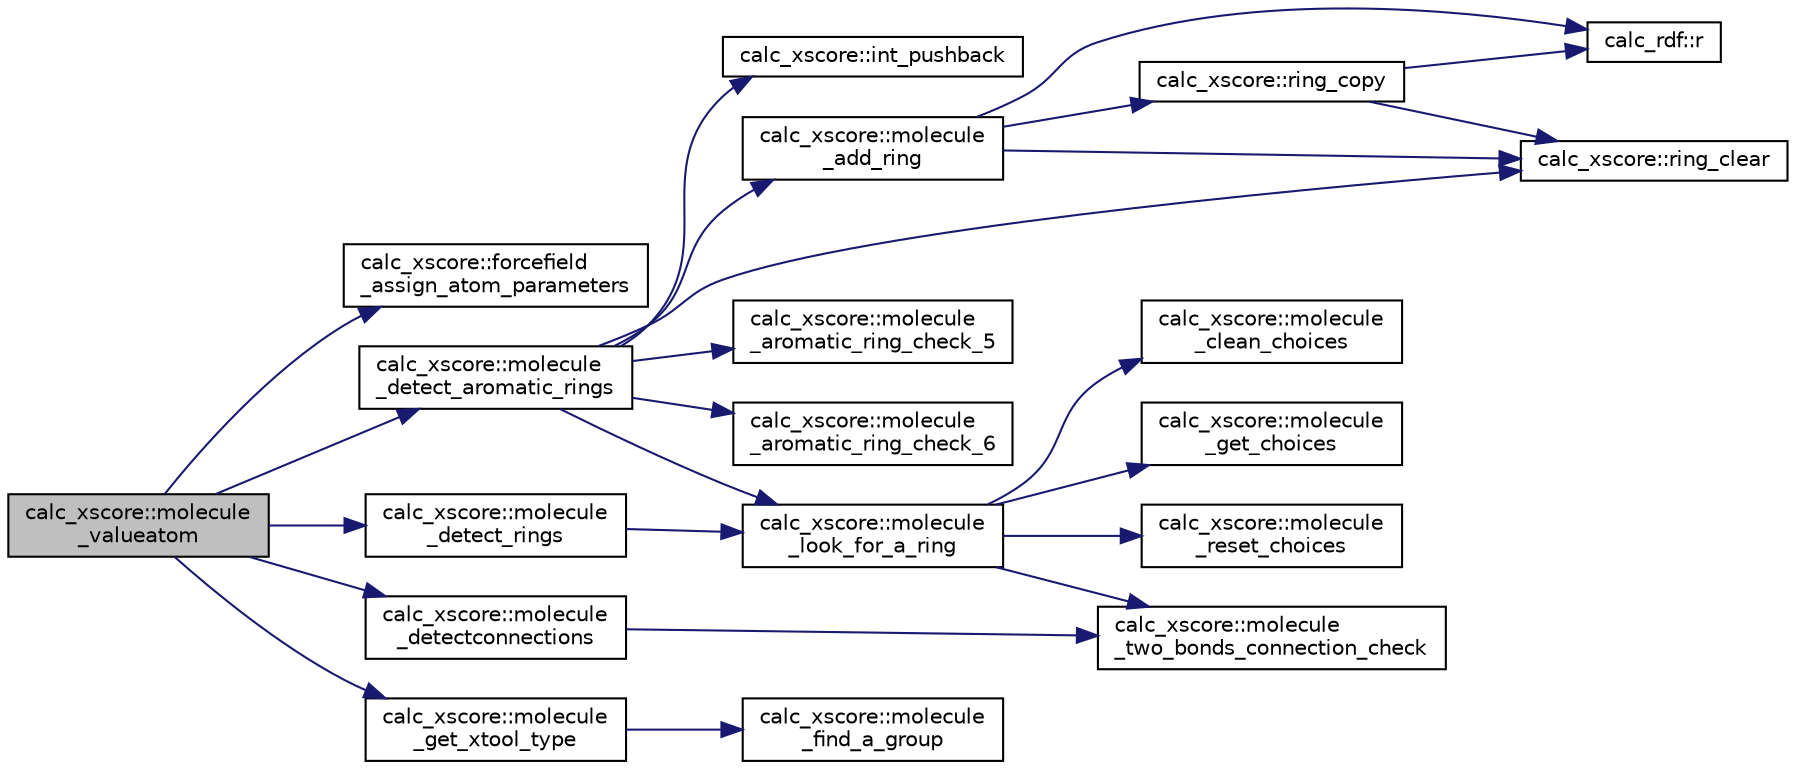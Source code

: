 digraph "calc_xscore::molecule_valueatom"
{
  edge [fontname="Helvetica",fontsize="10",labelfontname="Helvetica",labelfontsize="10"];
  node [fontname="Helvetica",fontsize="10",shape=record];
  rankdir="LR";
  Node1 [label="calc_xscore::molecule\l_valueatom",height=0.2,width=0.4,color="black", fillcolor="grey75", style="filled" fontcolor="black"];
  Node1 -> Node2 [color="midnightblue",fontsize="10",style="solid",fontname="Helvetica"];
  Node2 [label="calc_xscore::forcefield\l_assign_atom_parameters",height=0.2,width=0.4,color="black", fillcolor="white", style="filled",URL="$classcalc__xscore.html#ac9efa5bb92eb7358abac6117b6f99b02"];
  Node1 -> Node3 [color="midnightblue",fontsize="10",style="solid",fontname="Helvetica"];
  Node3 [label="calc_xscore::molecule\l_detect_aromatic_rings",height=0.2,width=0.4,color="black", fillcolor="white", style="filled",URL="$classcalc__xscore.html#acbc037cbe77c71df72b9bdddd5aafc4b"];
  Node3 -> Node4 [color="midnightblue",fontsize="10",style="solid",fontname="Helvetica"];
  Node4 [label="calc_xscore::int_pushback",height=0.2,width=0.4,color="black", fillcolor="white", style="filled",URL="$classcalc__xscore.html#ac40a4891b00c754eadbf3b4412ac3062"];
  Node3 -> Node5 [color="midnightblue",fontsize="10",style="solid",fontname="Helvetica"];
  Node5 [label="calc_xscore::molecule\l_add_ring",height=0.2,width=0.4,color="black", fillcolor="white", style="filled",URL="$classcalc__xscore.html#a11e5eae822e6fb6585759ee36a3afbec"];
  Node5 -> Node6 [color="midnightblue",fontsize="10",style="solid",fontname="Helvetica"];
  Node6 [label="calc_rdf::r",height=0.2,width=0.4,color="black", fillcolor="white", style="filled",URL="$classcalc__rdf.html#a203d29eb42a922de8786e02bef09868a"];
  Node5 -> Node7 [color="midnightblue",fontsize="10",style="solid",fontname="Helvetica"];
  Node7 [label="calc_xscore::ring_clear",height=0.2,width=0.4,color="black", fillcolor="white", style="filled",URL="$classcalc__xscore.html#a24c5a0f8b002da1a0a5efe5c79034484"];
  Node5 -> Node8 [color="midnightblue",fontsize="10",style="solid",fontname="Helvetica"];
  Node8 [label="calc_xscore::ring_copy",height=0.2,width=0.4,color="black", fillcolor="white", style="filled",URL="$classcalc__xscore.html#ac51bc4c8c1999f720168c6300e83a4d6"];
  Node8 -> Node7 [color="midnightblue",fontsize="10",style="solid",fontname="Helvetica"];
  Node8 -> Node6 [color="midnightblue",fontsize="10",style="solid",fontname="Helvetica"];
  Node3 -> Node9 [color="midnightblue",fontsize="10",style="solid",fontname="Helvetica"];
  Node9 [label="calc_xscore::molecule\l_aromatic_ring_check_5",height=0.2,width=0.4,color="black", fillcolor="white", style="filled",URL="$classcalc__xscore.html#aea77c3fd49d25e8437f6002d662239af"];
  Node3 -> Node10 [color="midnightblue",fontsize="10",style="solid",fontname="Helvetica"];
  Node10 [label="calc_xscore::molecule\l_aromatic_ring_check_6",height=0.2,width=0.4,color="black", fillcolor="white", style="filled",URL="$classcalc__xscore.html#a38c66c1b4324d313e5b1c0c5bea86781"];
  Node3 -> Node11 [color="midnightblue",fontsize="10",style="solid",fontname="Helvetica"];
  Node11 [label="calc_xscore::molecule\l_look_for_a_ring",height=0.2,width=0.4,color="black", fillcolor="white", style="filled",URL="$classcalc__xscore.html#a3fa40f44b00df2a04db56f4be7a39824"];
  Node11 -> Node12 [color="midnightblue",fontsize="10",style="solid",fontname="Helvetica"];
  Node12 [label="calc_xscore::molecule\l_clean_choices",height=0.2,width=0.4,color="black", fillcolor="white", style="filled",URL="$classcalc__xscore.html#afe09b13e46b154cabd9436e46b49af46"];
  Node11 -> Node13 [color="midnightblue",fontsize="10",style="solid",fontname="Helvetica"];
  Node13 [label="calc_xscore::molecule\l_get_choices",height=0.2,width=0.4,color="black", fillcolor="white", style="filled",URL="$classcalc__xscore.html#afadd2d70a94b99a5425e95d68277955a"];
  Node11 -> Node14 [color="midnightblue",fontsize="10",style="solid",fontname="Helvetica"];
  Node14 [label="calc_xscore::molecule\l_reset_choices",height=0.2,width=0.4,color="black", fillcolor="white", style="filled",URL="$classcalc__xscore.html#a7b3d7dc22dbf0fcbf737f0e145c250db"];
  Node11 -> Node15 [color="midnightblue",fontsize="10",style="solid",fontname="Helvetica"];
  Node15 [label="calc_xscore::molecule\l_two_bonds_connection_check",height=0.2,width=0.4,color="black", fillcolor="white", style="filled",URL="$classcalc__xscore.html#a17318018eb24d9905711f7408ae387d0"];
  Node3 -> Node7 [color="midnightblue",fontsize="10",style="solid",fontname="Helvetica"];
  Node1 -> Node16 [color="midnightblue",fontsize="10",style="solid",fontname="Helvetica"];
  Node16 [label="calc_xscore::molecule\l_detect_rings",height=0.2,width=0.4,color="black", fillcolor="white", style="filled",URL="$classcalc__xscore.html#a65e27a3bda6359e0477b665f5f4f2822"];
  Node16 -> Node11 [color="midnightblue",fontsize="10",style="solid",fontname="Helvetica"];
  Node1 -> Node17 [color="midnightblue",fontsize="10",style="solid",fontname="Helvetica"];
  Node17 [label="calc_xscore::molecule\l_detectconnections",height=0.2,width=0.4,color="black", fillcolor="white", style="filled",URL="$classcalc__xscore.html#aa6e7c39e5e5508351480762ce22d6001"];
  Node17 -> Node15 [color="midnightblue",fontsize="10",style="solid",fontname="Helvetica"];
  Node1 -> Node18 [color="midnightblue",fontsize="10",style="solid",fontname="Helvetica"];
  Node18 [label="calc_xscore::molecule\l_get_xtool_type",height=0.2,width=0.4,color="black", fillcolor="white", style="filled",URL="$classcalc__xscore.html#a7b8993bb07639d4696253ee328d039c9"];
  Node18 -> Node19 [color="midnightblue",fontsize="10",style="solid",fontname="Helvetica"];
  Node19 [label="calc_xscore::molecule\l_find_a_group",height=0.2,width=0.4,color="black", fillcolor="white", style="filled",URL="$classcalc__xscore.html#a0e8b595cde8ab84134ff6d5bf40ca6d6"];
}

